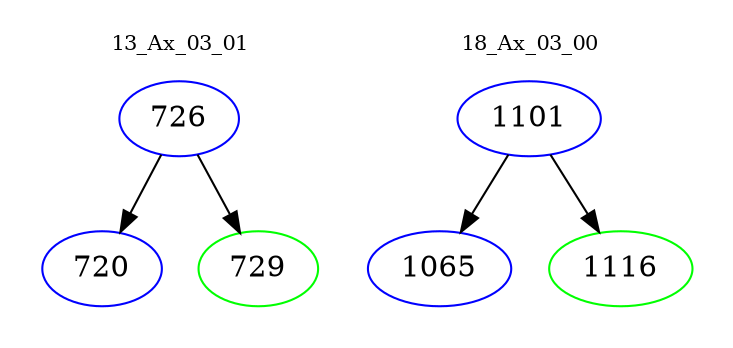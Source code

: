digraph{
subgraph cluster_0 {
color = white
label = "13_Ax_03_01";
fontsize=10;
T0_726 [label="726", color="blue"]
T0_726 -> T0_720 [color="black"]
T0_720 [label="720", color="blue"]
T0_726 -> T0_729 [color="black"]
T0_729 [label="729", color="green"]
}
subgraph cluster_1 {
color = white
label = "18_Ax_03_00";
fontsize=10;
T1_1101 [label="1101", color="blue"]
T1_1101 -> T1_1065 [color="black"]
T1_1065 [label="1065", color="blue"]
T1_1101 -> T1_1116 [color="black"]
T1_1116 [label="1116", color="green"]
}
}
